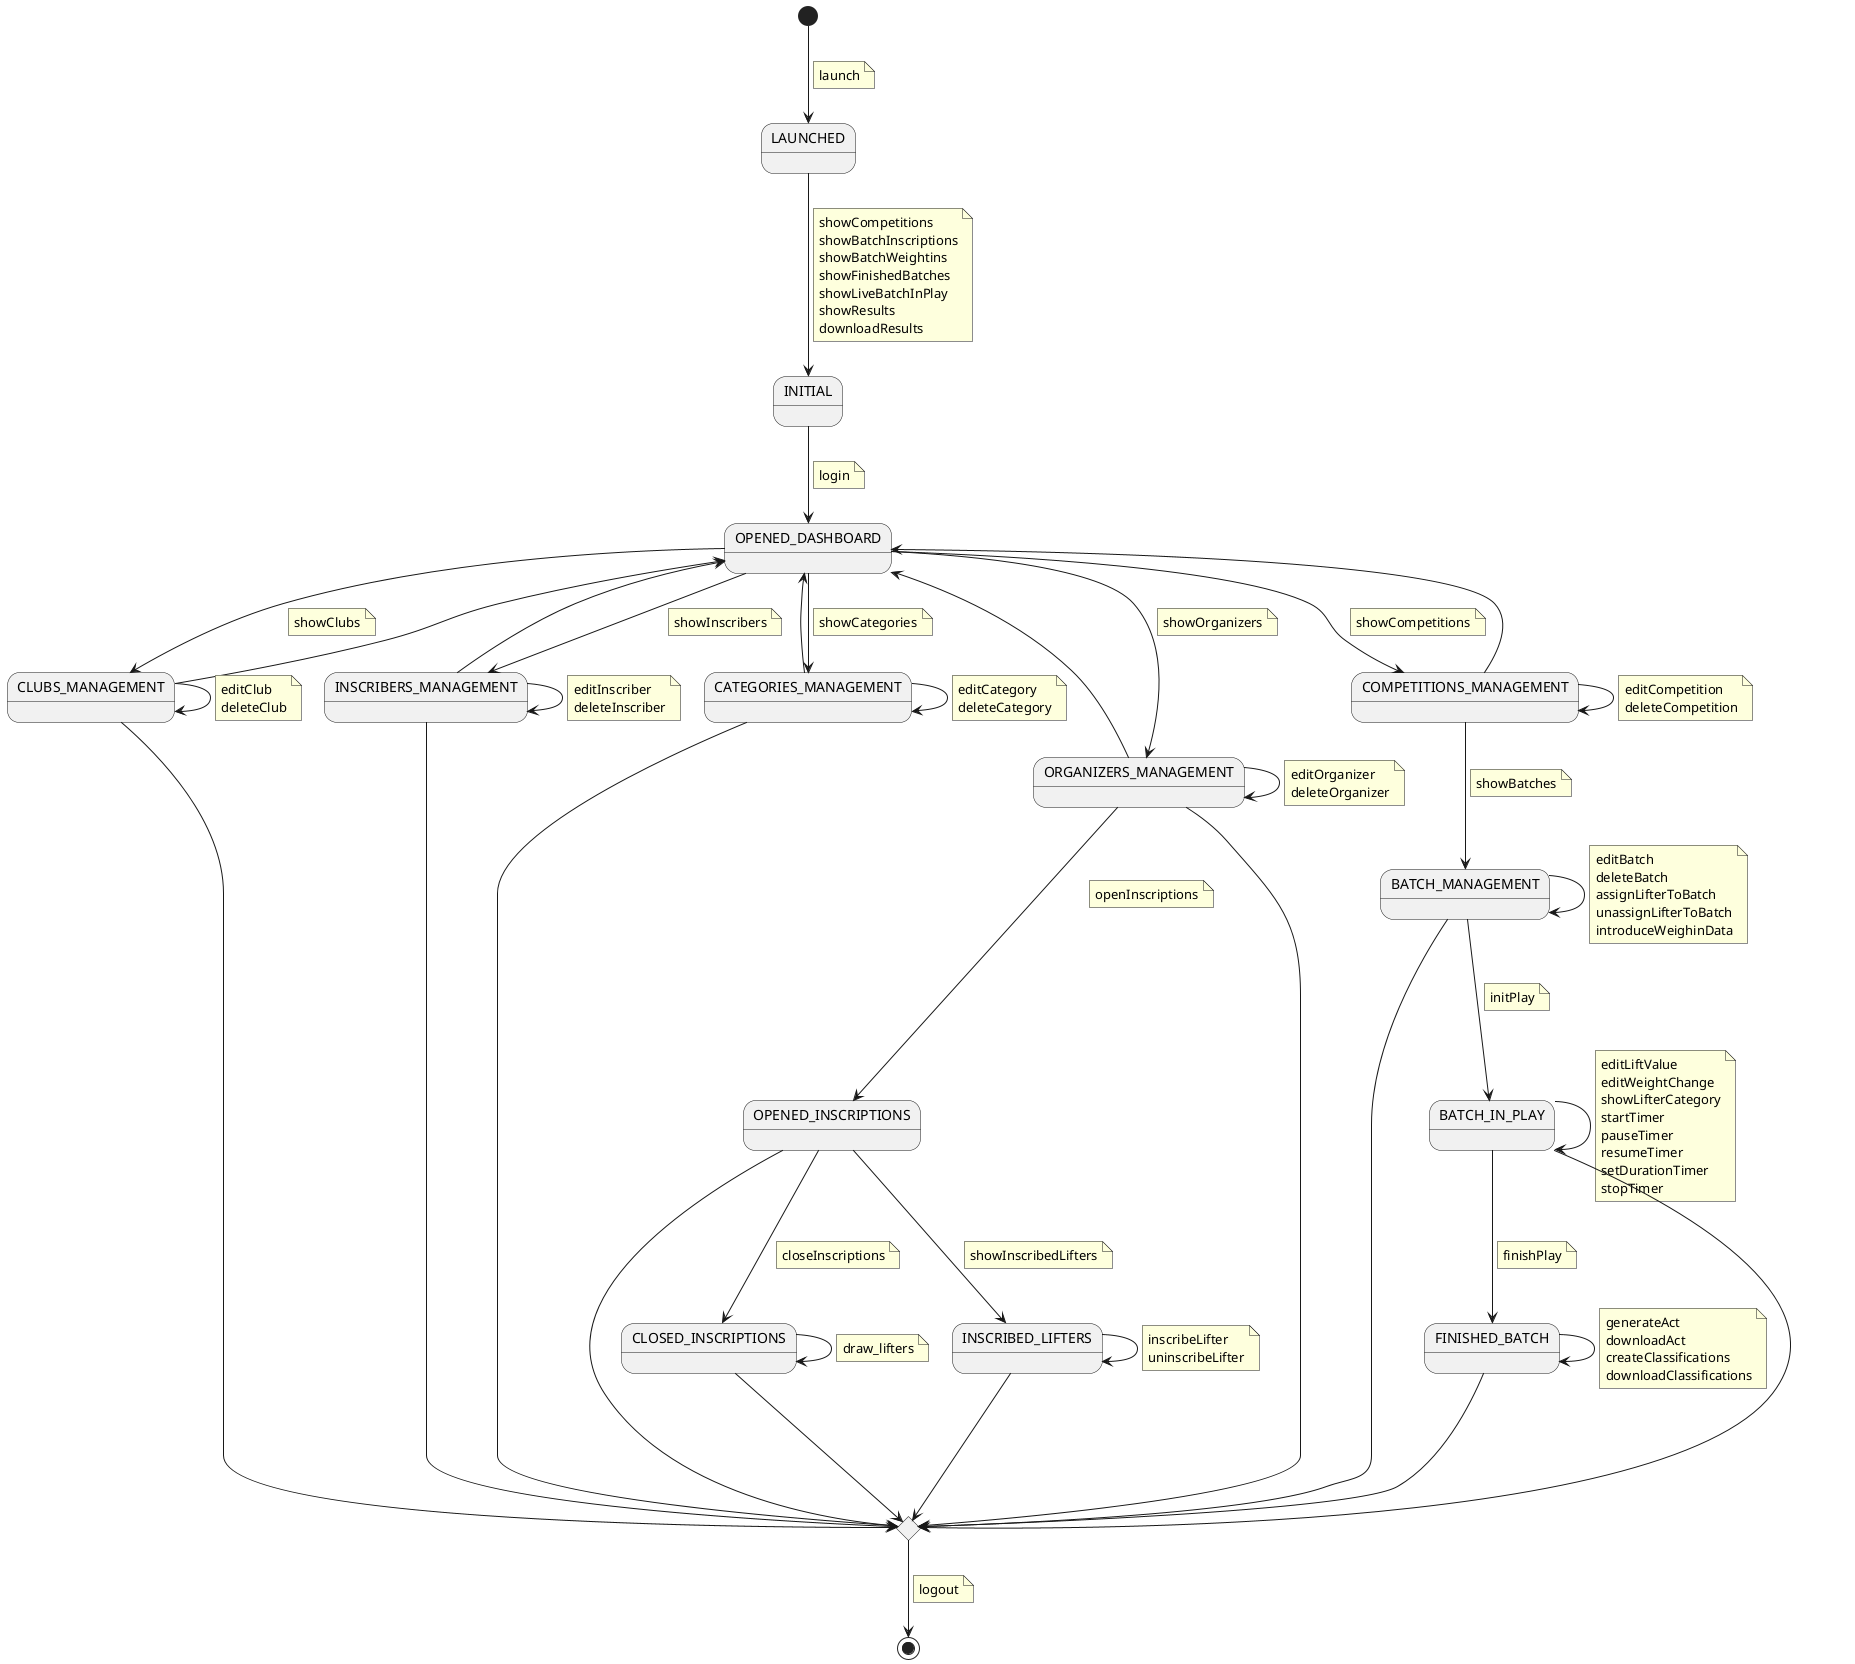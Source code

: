 @startuml
state LAUNCHED
state INITIAL
state OPENED_DASHBOARD
state CLUBS_MANAGEMENT
state ORGANIZERS_MANAGEMENT
state INSCRIBERS_MANAGEMENT
state CATEGORIES_MANAGEMENT
state OPENED_INSCRIPTIONS
state COMPETITIONS_MANAGEMENT
state INSCRIBED_LIFTERS
state BATCH_MANAGEMENT
state BATCH_IN_PLAY
state FINISHED_BATCH

state logoutChoice <<choice>>

[*] --> LAUNCHED
note on link
  launch
end note

LAUNCHED --> INITIAL
note on link
  showCompetitions
  showBatchInscriptions
  showBatchWeightins
  showFinishedBatches
  showLiveBatchInPlay
  showResults
  downloadResults
end note

INITIAL --> OPENED_DASHBOARD
note on link
  login
end note

OPENED_DASHBOARD --> CLUBS_MANAGEMENT
note on link
  showClubs
end note
CLUBS_MANAGEMENT --> OPENED_DASHBOARD


OPENED_DASHBOARD --> ORGANIZERS_MANAGEMENT
note on link
  showOrganizers
end note

ORGANIZERS_MANAGEMENT --> ORGANIZERS_MANAGEMENT
note on link
  editOrganizer
  deleteOrganizer
end note
ORGANIZERS_MANAGEMENT --> OPENED_DASHBOARD


OPENED_DASHBOARD --> INSCRIBERS_MANAGEMENT
note on link
  showInscribers
end note
INSCRIBERS_MANAGEMENT --> OPENED_DASHBOARD

INSCRIBERS_MANAGEMENT --> INSCRIBERS_MANAGEMENT
note on link
  editInscriber
  deleteInscriber
end note

OPENED_DASHBOARD --> CATEGORIES_MANAGEMENT
note on link
  showCategories
end note

CATEGORIES_MANAGEMENT --> CATEGORIES_MANAGEMENT
note on link
  editCategory
  deleteCategory
end note
CATEGORIES_MANAGEMENT --> OPENED_DASHBOARD


CLUBS_MANAGEMENT --> CLUBS_MANAGEMENT
note on link
  editClub
  deleteClub
end note


INSCRIBED_LIFTERS --> INSCRIBED_LIFTERS
note on link
  inscribeLifter
  uninscribeLifter
end note


ORGANIZERS_MANAGEMENT --> OPENED_INSCRIPTIONS
note on link
  openInscriptions
end note


OPENED_INSCRIPTIONS --> INSCRIBED_LIFTERS
note on link
  showInscribedLifters
end note

OPENED_INSCRIPTIONS --> CLOSED_INSCRIPTIONS
note on link
  closeInscriptions
end note

CLOSED_INSCRIPTIONS --> CLOSED_INSCRIPTIONS
note on link
  draw_lifters
end note


OPENED_DASHBOARD --> COMPETITIONS_MANAGEMENT
note on link
  showCompetitions
end note

COMPETITIONS_MANAGEMENT --> OPENED_DASHBOARD
COMPETITIONS_MANAGEMENT --> COMPETITIONS_MANAGEMENT
note on link
  editCompetition
  deleteCompetition
end note

COMPETITIONS_MANAGEMENT --> BATCH_MANAGEMENT
note on link
  showBatches
end note

BATCH_MANAGEMENT --> BATCH_MANAGEMENT
note on link
  editBatch
  deleteBatch
  assignLifterToBatch
  unassignLifterToBatch
  introduceWeighinData
end note


BATCH_MANAGEMENT --> BATCH_IN_PLAY
note on link
  initPlay
end note

BATCH_IN_PLAY --> BATCH_IN_PLAY
note on link
  editLiftValue
  editWeightChange
  showLifterCategory
  startTimer
  pauseTimer
  resumeTimer
  setDurationTimer
  stopTimer
end note

BATCH_IN_PLAY --> FINISHED_BATCH
note on link
  finishPlay
end note

FINISHED_BATCH --> FINISHED_BATCH
note on link
 generateAct
 downloadAct
 createClassifications
 downloadClassifications
end note



CLUBS_MANAGEMENT ---> logoutChoice
ORGANIZERS_MANAGEMENT ---> logoutChoice
INSCRIBERS_MANAGEMENT ---> logoutChoice
CATEGORIES_MANAGEMENT ---> logoutChoice
OPENED_INSCRIPTIONS ---> logoutChoice
INSCRIBED_LIFTERS ---> logoutChoice
CLOSED_INSCRIPTIONS ---> logoutChoice
BATCH_MANAGEMENT ---> logoutChoice
BATCH_IN_PLAY ---> logoutChoice
FINISHED_BATCH ---> logoutChoice

logoutChoice --> [*]
note on link
 logout
end note

@enduml